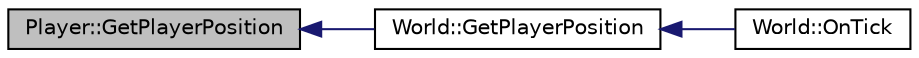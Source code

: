digraph "Player::GetPlayerPosition"
{
  edge [fontname="Helvetica",fontsize="10",labelfontname="Helvetica",labelfontsize="10"];
  node [fontname="Helvetica",fontsize="10",shape=record];
  rankdir="LR";
  Node4 [label="Player::GetPlayerPosition",height=0.2,width=0.4,color="black", fillcolor="grey75", style="filled", fontcolor="black"];
  Node4 -> Node5 [dir="back",color="midnightblue",fontsize="10",style="solid",fontname="Helvetica"];
  Node5 [label="World::GetPlayerPosition",height=0.2,width=0.4,color="black", fillcolor="white", style="filled",URL="$class_world.html#aa126fb6fe32add15eb789d7920659bb3"];
  Node5 -> Node6 [dir="back",color="midnightblue",fontsize="10",style="solid",fontname="Helvetica"];
  Node6 [label="World::OnTick",height=0.2,width=0.4,color="black", fillcolor="white", style="filled",URL="$class_world.html#a0bbbfa3065f37588fa83f7d5533bcd5b"];
}
